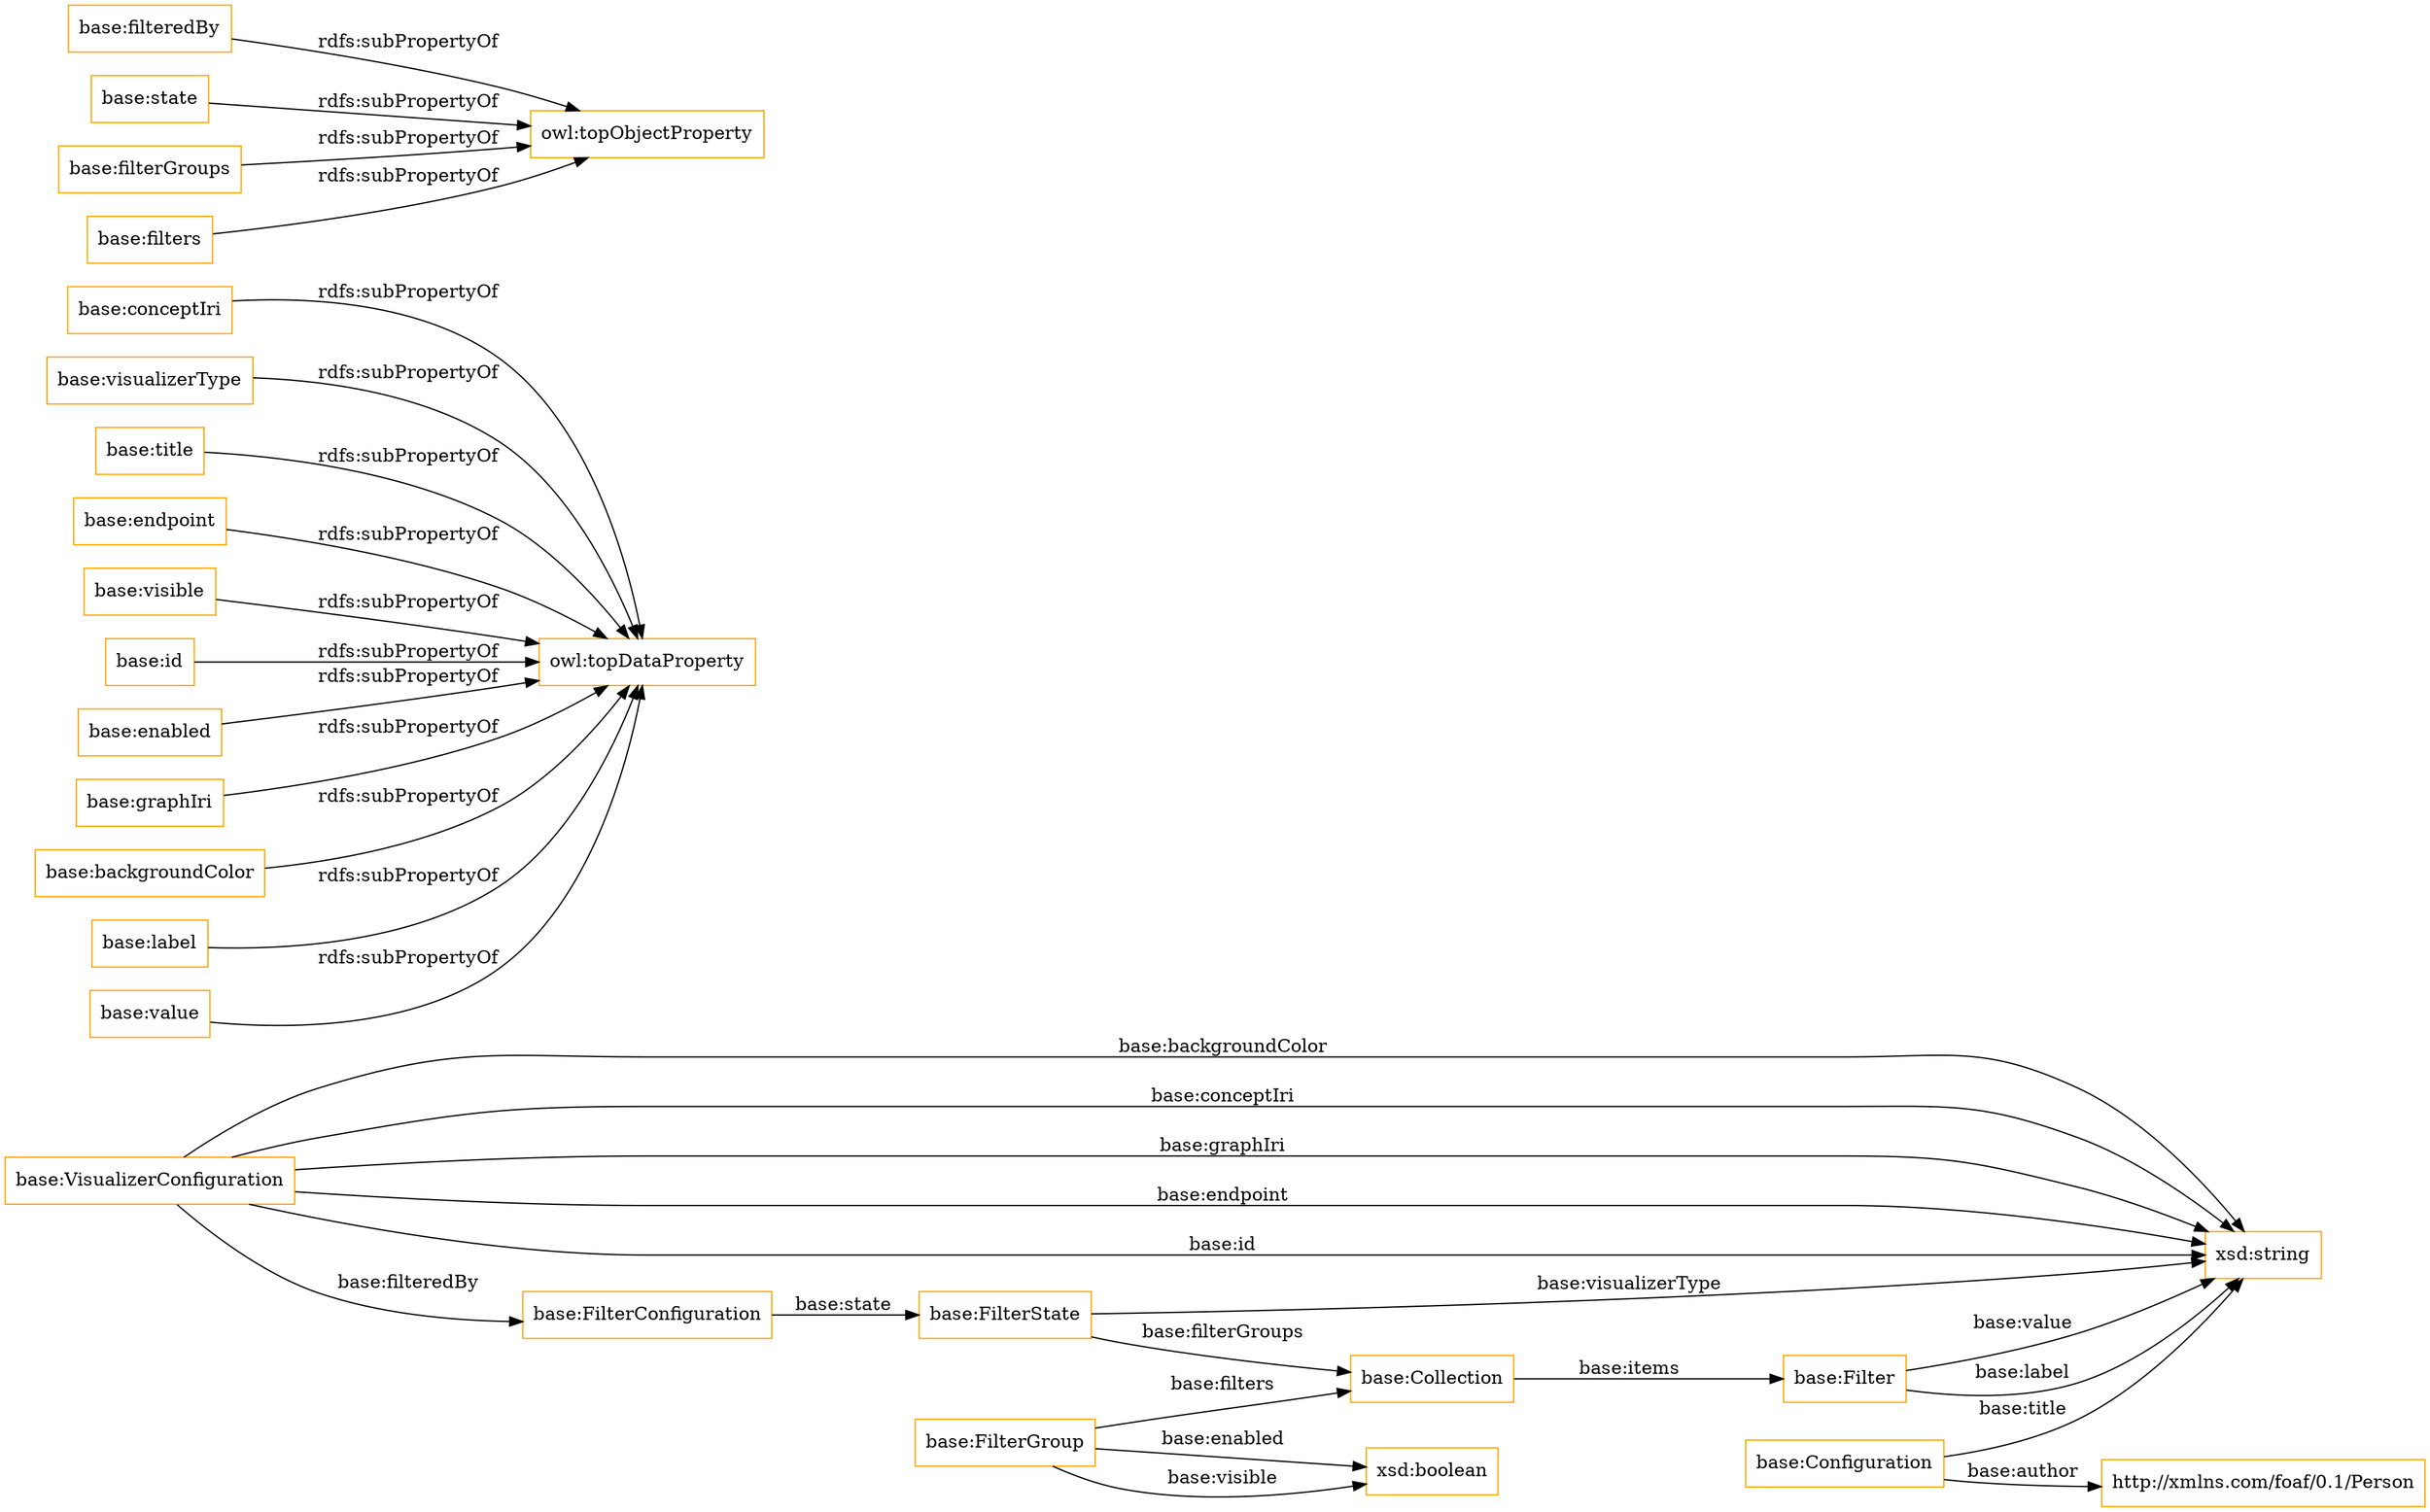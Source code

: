 digraph ar2dtool_diagram { 
rankdir=LR;
size="1501"
node [shape = rectangle, color="orange"]; "base:VisualizerConfiguration" "base:FilterState" "base:FilterGroup" "base:FilterConfiguration" "base:Filter" "base:Configuration" "base:Collection" "http://xmlns.com/foaf/0.1/Person" ; /*classes style*/
	"base:conceptIri" -> "owl:topDataProperty" [ label = "rdfs:subPropertyOf" ];
	"base:visualizerType" -> "owl:topDataProperty" [ label = "rdfs:subPropertyOf" ];
	"base:title" -> "owl:topDataProperty" [ label = "rdfs:subPropertyOf" ];
	"base:endpoint" -> "owl:topDataProperty" [ label = "rdfs:subPropertyOf" ];
	"base:filteredBy" -> "owl:topObjectProperty" [ label = "rdfs:subPropertyOf" ];
	"base:visible" -> "owl:topDataProperty" [ label = "rdfs:subPropertyOf" ];
	"base:state" -> "owl:topObjectProperty" [ label = "rdfs:subPropertyOf" ];
	"base:id" -> "owl:topDataProperty" [ label = "rdfs:subPropertyOf" ];
	"base:enabled" -> "owl:topDataProperty" [ label = "rdfs:subPropertyOf" ];
	"base:filterGroups" -> "owl:topObjectProperty" [ label = "rdfs:subPropertyOf" ];
	"base:graphIri" -> "owl:topDataProperty" [ label = "rdfs:subPropertyOf" ];
	"base:filters" -> "owl:topObjectProperty" [ label = "rdfs:subPropertyOf" ];
	"base:backgroundColor" -> "owl:topDataProperty" [ label = "rdfs:subPropertyOf" ];
	"base:label" -> "owl:topDataProperty" [ label = "rdfs:subPropertyOf" ];
	"base:value" -> "owl:topDataProperty" [ label = "rdfs:subPropertyOf" ];
	"base:FilterConfiguration" -> "base:FilterState" [ label = "base:state" ];
	"base:VisualizerConfiguration" -> "base:FilterConfiguration" [ label = "base:filteredBy" ];
	"base:Configuration" -> "xsd:string" [ label = "base:title" ];
	"base:VisualizerConfiguration" -> "xsd:string" [ label = "base:backgroundColor" ];
	"base:Filter" -> "xsd:string" [ label = "base:value" ];
	"base:Collection" -> "base:Filter" [ label = "base:items" ];
	"base:FilterState" -> "base:Collection" [ label = "base:filterGroups" ];
	"base:VisualizerConfiguration" -> "xsd:string" [ label = "base:conceptIri" ];
	"base:FilterGroup" -> "xsd:boolean" [ label = "base:enabled" ];
	"base:VisualizerConfiguration" -> "xsd:string" [ label = "base:graphIri" ];
	"base:FilterState" -> "xsd:string" [ label = "base:visualizerType" ];
	"base:Filter" -> "xsd:string" [ label = "base:label" ];
	"base:VisualizerConfiguration" -> "xsd:string" [ label = "base:endpoint" ];
	"base:VisualizerConfiguration" -> "xsd:string" [ label = "base:id" ];
	"base:FilterGroup" -> "base:Collection" [ label = "base:filters" ];
	"base:Configuration" -> "http://xmlns.com/foaf/0.1/Person" [ label = "base:author" ];
	"base:FilterGroup" -> "xsd:boolean" [ label = "base:visible" ];

}
